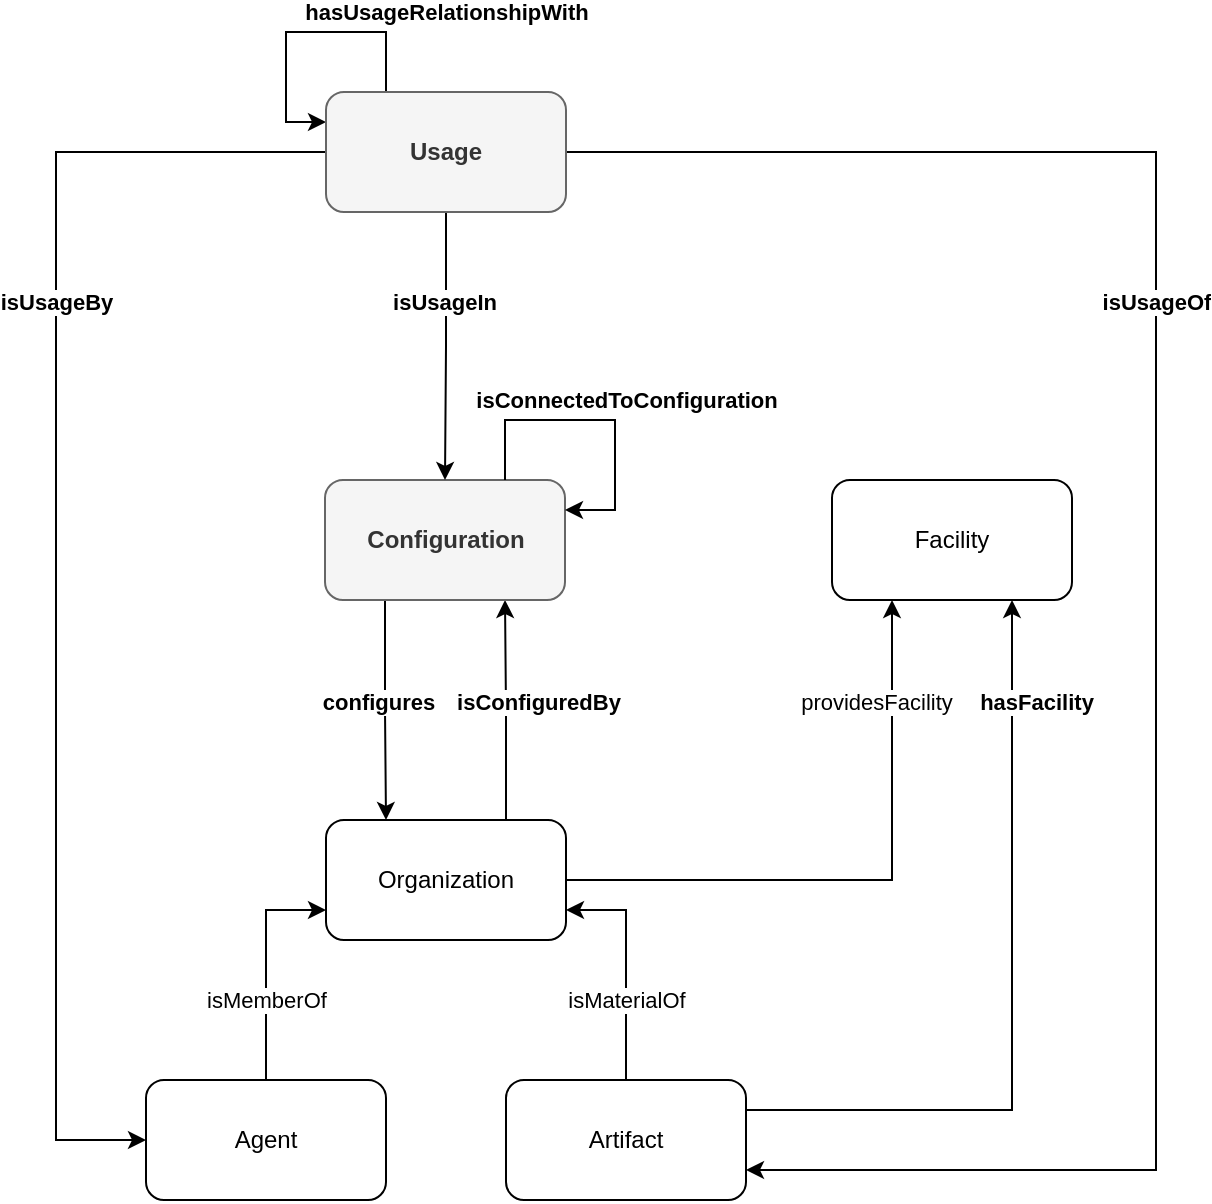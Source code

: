 <mxfile version="22.1.2" type="device">
  <diagram id="eUGWqvu0wVQs-IjlnsuF" name="Configure Organization">
    <mxGraphModel dx="988" dy="583" grid="1" gridSize="10" guides="1" tooltips="1" connect="1" arrows="1" fold="1" page="1" pageScale="1" pageWidth="1169" pageHeight="827" math="0" shadow="0">
      <root>
        <mxCell id="0" />
        <mxCell id="1" parent="0" />
        <mxCell id="LHrfV8VGVYF-2HrVWZjf-5" value="providesFacility" style="edgeStyle=orthogonalEdgeStyle;rounded=0;orthogonalLoop=1;jettySize=auto;html=1;exitX=1;exitY=0.5;exitDx=0;exitDy=0;entryX=0.25;entryY=1;entryDx=0;entryDy=0;startArrow=none;startFill=0;endArrow=classic;endFill=1;" parent="1" source="LHrfV8VGVYF-2HrVWZjf-8" target="LHrfV8VGVYF-2HrVWZjf-18" edge="1">
          <mxGeometry x="0.663" y="8" relative="1" as="geometry">
            <mxPoint as="offset" />
          </mxGeometry>
        </mxCell>
        <mxCell id="X_udF_Bb7cKSH5-9xIvF-3" value="&lt;span style=&quot;color: rgb(0, 0, 0); font-family: Helvetica; font-size: 11px; font-style: normal; font-variant-ligatures: normal; font-variant-caps: normal; font-weight: 700; letter-spacing: normal; orphans: 2; text-align: center; text-indent: 0px; text-transform: none; widows: 2; word-spacing: 0px; -webkit-text-stroke-width: 0px; background-color: rgb(255, 255, 255); text-decoration-thickness: initial; text-decoration-style: initial; text-decoration-color: initial; float: none; display: inline !important;&quot;&gt;isConfiguredBy&lt;/span&gt;" style="edgeStyle=orthogonalEdgeStyle;rounded=0;orthogonalLoop=1;jettySize=auto;html=1;exitX=0.75;exitY=0;exitDx=0;exitDy=0;entryX=0.75;entryY=1;entryDx=0;entryDy=0;" parent="1" source="LHrfV8VGVYF-2HrVWZjf-8" target="LHrfV8VGVYF-2HrVWZjf-37" edge="1">
          <mxGeometry x="0.077" y="-15" relative="1" as="geometry">
            <mxPoint x="640" y="460" as="targetPoint" />
            <mxPoint x="1" as="offset" />
          </mxGeometry>
        </mxCell>
        <mxCell id="LHrfV8VGVYF-2HrVWZjf-8" value="Organization" style="rounded=1;whiteSpace=wrap;html=1;" parent="1" vertex="1">
          <mxGeometry x="535" y="539" width="120" height="60" as="geometry" />
        </mxCell>
        <mxCell id="bVbnMxZDw3hbmINSTBoQ-1" value="isMemberOf" style="edgeStyle=orthogonalEdgeStyle;rounded=0;orthogonalLoop=1;jettySize=auto;html=1;exitX=0.5;exitY=0;exitDx=0;exitDy=0;entryX=0;entryY=0.75;entryDx=0;entryDy=0;" parent="1" source="LHrfV8VGVYF-2HrVWZjf-14" target="LHrfV8VGVYF-2HrVWZjf-8" edge="1">
          <mxGeometry x="-0.304" relative="1" as="geometry">
            <mxPoint as="offset" />
          </mxGeometry>
        </mxCell>
        <mxCell id="LHrfV8VGVYF-2HrVWZjf-14" value="Agent" style="rounded=1;whiteSpace=wrap;html=1;" parent="1" vertex="1">
          <mxGeometry x="445" y="669" width="120" height="60" as="geometry" />
        </mxCell>
        <mxCell id="bVbnMxZDw3hbmINSTBoQ-3" value="isMaterialOf" style="edgeStyle=orthogonalEdgeStyle;rounded=0;orthogonalLoop=1;jettySize=auto;html=1;exitX=0.5;exitY=0;exitDx=0;exitDy=0;entryX=1;entryY=0.75;entryDx=0;entryDy=0;" parent="1" source="LHrfV8VGVYF-2HrVWZjf-17" target="LHrfV8VGVYF-2HrVWZjf-8" edge="1">
          <mxGeometry x="-0.304" relative="1" as="geometry">
            <mxPoint as="offset" />
          </mxGeometry>
        </mxCell>
        <mxCell id="LHrfV8VGVYF-2HrVWZjf-17" value="Artifact" style="rounded=1;whiteSpace=wrap;html=1;" parent="1" vertex="1">
          <mxGeometry x="625" y="669" width="120" height="60" as="geometry" />
        </mxCell>
        <mxCell id="LHrfV8VGVYF-2HrVWZjf-43" value="hasFacility" style="edgeStyle=orthogonalEdgeStyle;rounded=0;orthogonalLoop=1;jettySize=auto;html=1;exitX=0.75;exitY=1;exitDx=0;exitDy=0;entryX=1;entryY=0.25;entryDx=0;entryDy=0;fontSize=11;startArrow=classic;startFill=1;endArrow=none;endFill=0;fontStyle=1" parent="1" source="LHrfV8VGVYF-2HrVWZjf-18" target="LHrfV8VGVYF-2HrVWZjf-17" edge="1">
          <mxGeometry x="-0.737" y="12" relative="1" as="geometry">
            <Array as="points">
              <mxPoint x="878" y="684" />
            </Array>
            <mxPoint as="offset" />
            <mxPoint x="685" y="244" as="sourcePoint" />
          </mxGeometry>
        </mxCell>
        <mxCell id="LHrfV8VGVYF-2HrVWZjf-18" value="Facility" style="rounded=1;whiteSpace=wrap;html=1;fontStyle=0" parent="1" vertex="1">
          <mxGeometry x="788" y="369" width="120" height="60" as="geometry" />
        </mxCell>
        <mxCell id="X_udF_Bb7cKSH5-9xIvF-4" value="&lt;b&gt;configures&lt;/b&gt;" style="edgeStyle=orthogonalEdgeStyle;rounded=0;orthogonalLoop=1;jettySize=auto;html=1;exitX=0.25;exitY=1;exitDx=0;exitDy=0;entryX=0.25;entryY=0;entryDx=0;entryDy=0;" parent="1" source="LHrfV8VGVYF-2HrVWZjf-37" target="LHrfV8VGVYF-2HrVWZjf-8" edge="1">
          <mxGeometry x="-0.077" y="-4" relative="1" as="geometry">
            <mxPoint as="offset" />
          </mxGeometry>
        </mxCell>
        <mxCell id="LHrfV8VGVYF-2HrVWZjf-37" value="Configuration" style="rounded=1;whiteSpace=wrap;html=1;fontSize=12;fontStyle=1;fillColor=#f5f5f5;fontColor=#333333;strokeColor=#666666;" parent="1" vertex="1">
          <mxGeometry x="534.5" y="369" width="120" height="60" as="geometry" />
        </mxCell>
        <mxCell id="SomdTkpwLGu-agckhJqe-10" value="" style="edgeStyle=orthogonalEdgeStyle;rounded=0;orthogonalLoop=1;jettySize=auto;html=1;exitX=1;exitY=0.5;exitDx=0;exitDy=0;entryX=1;entryY=0.5;entryDx=0;entryDy=0;fontSize=11;startArrow=none;startFill=0;endArrow=classic;endFill=1;" parent="1" edge="1">
          <mxGeometry x="0.205" y="10" relative="1" as="geometry">
            <Array as="points" />
            <mxPoint as="offset" />
            <mxPoint x="803" y="259" as="sourcePoint" />
            <mxPoint x="803" y="259" as="targetPoint" />
          </mxGeometry>
        </mxCell>
        <mxCell id="brfbvLTKAJJDNRyeEsYI-3" value="isUsageBy" style="edgeStyle=orthogonalEdgeStyle;rounded=0;orthogonalLoop=1;jettySize=auto;html=1;exitX=0;exitY=0.5;exitDx=0;exitDy=0;entryX=0;entryY=0.5;entryDx=0;entryDy=0;startArrow=classic;startFill=1;endArrow=none;endFill=0;fontStyle=1;" parent="1" source="LHrfV8VGVYF-2HrVWZjf-14" target="hkmw1dP39EKCHoqWO2HC-1" edge="1">
          <mxGeometry x="0.377" relative="1" as="geometry">
            <Array as="points">
              <mxPoint x="400" y="699" />
              <mxPoint x="400" y="205" />
            </Array>
            <mxPoint as="offset" />
            <mxPoint x="400" y="699" as="sourcePoint" />
            <mxPoint x="210" y="209" as="targetPoint" />
          </mxGeometry>
        </mxCell>
        <mxCell id="nzAnC4rSJ9mLR3eyI89z-2" style="edgeStyle=orthogonalEdgeStyle;rounded=0;orthogonalLoop=1;jettySize=auto;html=1;exitX=1;exitY=0.25;exitDx=0;exitDy=0;entryX=0.75;entryY=0;entryDx=0;entryDy=0;startArrow=classic;startFill=1;endArrow=none;endFill=0;" parent="1" source="LHrfV8VGVYF-2HrVWZjf-37" target="LHrfV8VGVYF-2HrVWZjf-37" edge="1">
          <mxGeometry relative="1" as="geometry">
            <Array as="points">
              <mxPoint x="679.5" y="384" />
              <mxPoint x="679.5" y="339" />
              <mxPoint x="624.5" y="339" />
            </Array>
          </mxGeometry>
        </mxCell>
        <mxCell id="nzAnC4rSJ9mLR3eyI89z-3" value="isConnectedToConfiguration" style="edgeLabel;html=1;align=center;verticalAlign=middle;resizable=0;points=[];fontStyle=1" parent="nzAnC4rSJ9mLR3eyI89z-2" vertex="1" connectable="0">
          <mxGeometry x="-0.082" y="4" relative="1" as="geometry">
            <mxPoint x="6" y="-14" as="offset" />
          </mxGeometry>
        </mxCell>
        <mxCell id="nzAnC4rSJ9mLR3eyI89z-4" style="edgeStyle=orthogonalEdgeStyle;rounded=0;orthogonalLoop=1;jettySize=auto;html=1;exitX=0;exitY=0.25;exitDx=0;exitDy=0;entryX=0.25;entryY=0;entryDx=0;entryDy=0;startArrow=classic;startFill=1;endArrow=none;endFill=0;" parent="1" source="hkmw1dP39EKCHoqWO2HC-1" target="hkmw1dP39EKCHoqWO2HC-1" edge="1">
          <mxGeometry relative="1" as="geometry">
            <Array as="points">
              <mxPoint x="515" y="190" />
              <mxPoint x="515" y="145" />
              <mxPoint x="565" y="145" />
            </Array>
            <mxPoint x="535" y="255" as="sourcePoint" />
            <mxPoint x="595" y="255" as="targetPoint" />
          </mxGeometry>
        </mxCell>
        <mxCell id="nzAnC4rSJ9mLR3eyI89z-5" value="hasUsageRelationshipWith" style="edgeLabel;html=1;align=center;verticalAlign=middle;resizable=0;points=[];fontStyle=1" parent="nzAnC4rSJ9mLR3eyI89z-4" vertex="1" connectable="0">
          <mxGeometry x="0.046" y="1" relative="1" as="geometry">
            <mxPoint x="69" y="-9" as="offset" />
          </mxGeometry>
        </mxCell>
        <mxCell id="X_udF_Bb7cKSH5-9xIvF-2" value="&lt;span style=&quot;color: rgb(0, 0, 0); font-family: Helvetica; font-size: 11px; font-style: normal; font-variant-ligatures: normal; font-variant-caps: normal; font-weight: 700; letter-spacing: normal; orphans: 2; text-align: center; text-indent: 0px; text-transform: none; widows: 2; word-spacing: 0px; -webkit-text-stroke-width: 0px; background-color: rgb(255, 255, 255); text-decoration-thickness: initial; text-decoration-style: initial; text-decoration-color: initial; float: none; display: inline !important;&quot;&gt;isUsageIn&lt;/span&gt;" style="edgeStyle=orthogonalEdgeStyle;rounded=0;orthogonalLoop=1;jettySize=auto;html=1;exitX=0.5;exitY=1;exitDx=0;exitDy=0;entryX=0.5;entryY=0;entryDx=0;entryDy=0;" parent="1" source="hkmw1dP39EKCHoqWO2HC-1" target="LHrfV8VGVYF-2HrVWZjf-37" edge="1">
          <mxGeometry x="-0.331" y="-1" relative="1" as="geometry">
            <mxPoint as="offset" />
          </mxGeometry>
        </mxCell>
        <mxCell id="X_udF_Bb7cKSH5-9xIvF-5" value="isUsageOf" style="edgeStyle=orthogonalEdgeStyle;rounded=0;orthogonalLoop=1;jettySize=auto;html=1;strokeColor=#000000;fontStyle=1;exitX=1;exitY=0.5;exitDx=0;exitDy=0;entryX=1;entryY=0.75;entryDx=0;entryDy=0;" parent="1" source="hkmw1dP39EKCHoqWO2HC-1" target="LHrfV8VGVYF-2HrVWZjf-17" edge="1">
          <mxGeometry x="-0.267" relative="1" as="geometry">
            <mxPoint x="830" y="190" as="targetPoint" />
            <mxPoint x="680" y="200" as="sourcePoint" />
            <mxPoint as="offset" />
            <Array as="points">
              <mxPoint x="950" y="205" />
              <mxPoint x="950" y="714" />
            </Array>
          </mxGeometry>
        </mxCell>
        <mxCell id="hkmw1dP39EKCHoqWO2HC-1" value="Usage" style="rounded=1;whiteSpace=wrap;html=1;fontStyle=1;fillColor=#f5f5f5;fontColor=#333333;strokeColor=#666666;" parent="1" vertex="1">
          <mxGeometry x="535" y="175" width="120" height="60" as="geometry" />
        </mxCell>
      </root>
    </mxGraphModel>
  </diagram>
</mxfile>
